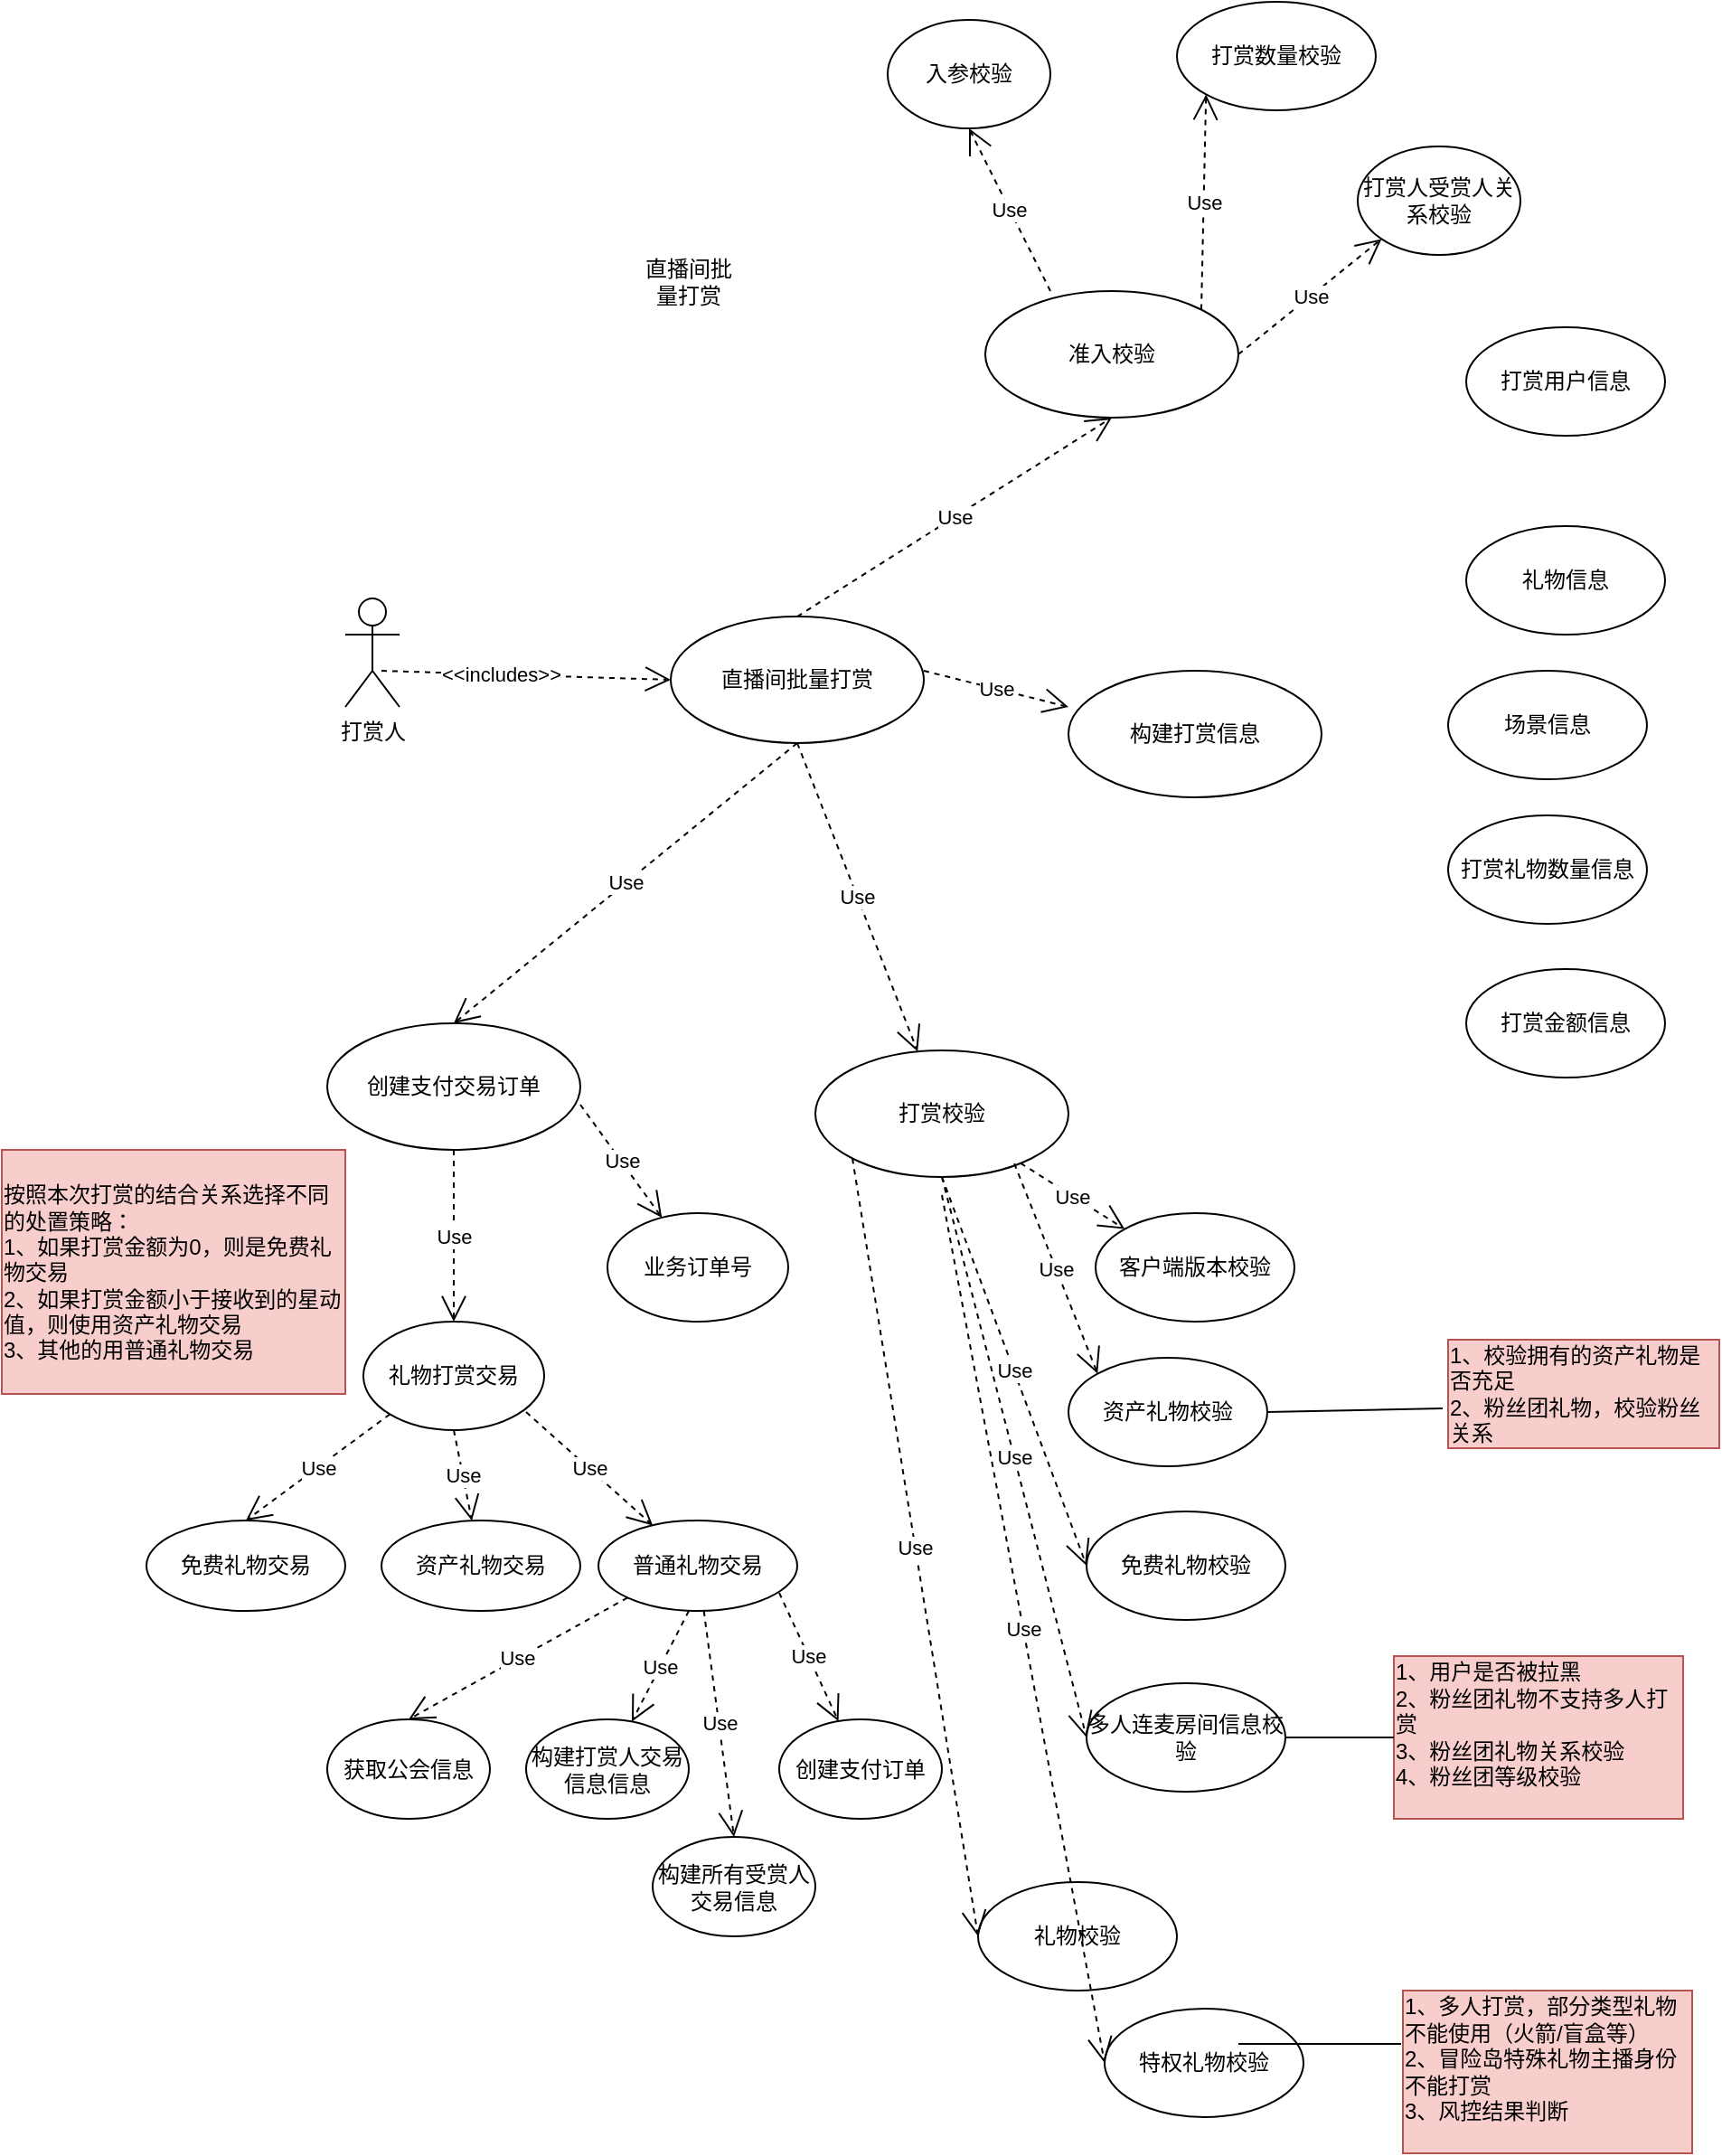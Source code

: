 <mxfile version="21.5.2" type="github">
  <diagram name="第 1 页" id="v1P7al8aK8hLHay-3nol">
    <mxGraphModel dx="1781" dy="518" grid="1" gridSize="10" guides="1" tooltips="1" connect="1" arrows="1" fold="1" page="1" pageScale="1" pageWidth="827" pageHeight="1169" math="0" shadow="0">
      <root>
        <mxCell id="0" />
        <mxCell id="1" parent="0" />
        <mxCell id="Yd1JAE73_zPepVWSY1AJ-1" value="直播间批量打赏" style="text;html=1;strokeColor=none;fillColor=none;align=center;verticalAlign=middle;whiteSpace=wrap;rounded=0;" vertex="1" parent="1">
          <mxGeometry x="80" y="160" width="60" height="30" as="geometry" />
        </mxCell>
        <mxCell id="Yd1JAE73_zPepVWSY1AJ-2" value="打赏人" style="shape=umlActor;verticalLabelPosition=bottom;verticalAlign=top;html=1;" vertex="1" parent="1">
          <mxGeometry x="-80" y="350" width="30" height="60" as="geometry" />
        </mxCell>
        <mxCell id="Yd1JAE73_zPepVWSY1AJ-3" value="准入校验" style="ellipse;whiteSpace=wrap;html=1;" vertex="1" parent="1">
          <mxGeometry x="274" y="180" width="140" height="70" as="geometry" />
        </mxCell>
        <mxCell id="Yd1JAE73_zPepVWSY1AJ-4" value="入参校验" style="ellipse;whiteSpace=wrap;html=1;" vertex="1" parent="1">
          <mxGeometry x="220" y="30" width="90" height="60" as="geometry" />
        </mxCell>
        <mxCell id="Yd1JAE73_zPepVWSY1AJ-5" value="打赏数量校验" style="ellipse;whiteSpace=wrap;html=1;" vertex="1" parent="1">
          <mxGeometry x="380" y="20" width="110" height="60" as="geometry" />
        </mxCell>
        <mxCell id="Yd1JAE73_zPepVWSY1AJ-8" value="打赏人受赏人关系校验" style="ellipse;whiteSpace=wrap;html=1;" vertex="1" parent="1">
          <mxGeometry x="480" y="100" width="90" height="60" as="geometry" />
        </mxCell>
        <mxCell id="Yd1JAE73_zPepVWSY1AJ-9" value="&amp;lt;&amp;lt;includes&amp;gt;&amp;gt;" style="endArrow=open;endSize=12;dashed=1;html=1;rounded=0;exitX=0.667;exitY=0.667;exitDx=0;exitDy=0;exitPerimeter=0;entryX=0;entryY=0.5;entryDx=0;entryDy=0;" edge="1" parent="1" source="Yd1JAE73_zPepVWSY1AJ-2" target="Yd1JAE73_zPepVWSY1AJ-21">
          <mxGeometry x="-0.176" width="160" relative="1" as="geometry">
            <mxPoint x="190" y="380" as="sourcePoint" />
            <mxPoint x="160" y="390" as="targetPoint" />
            <mxPoint as="offset" />
          </mxGeometry>
        </mxCell>
        <mxCell id="Yd1JAE73_zPepVWSY1AJ-12" value="Use" style="endArrow=open;endSize=12;dashed=1;html=1;rounded=0;entryX=0.5;entryY=1;entryDx=0;entryDy=0;" edge="1" parent="1" target="Yd1JAE73_zPepVWSY1AJ-4">
          <mxGeometry width="160" relative="1" as="geometry">
            <mxPoint x="310" y="180" as="sourcePoint" />
            <mxPoint x="470" y="180" as="targetPoint" />
          </mxGeometry>
        </mxCell>
        <mxCell id="Yd1JAE73_zPepVWSY1AJ-13" value="Use" style="endArrow=open;endSize=12;dashed=1;html=1;rounded=0;exitX=1;exitY=0;exitDx=0;exitDy=0;entryX=0;entryY=1;entryDx=0;entryDy=0;" edge="1" parent="1" source="Yd1JAE73_zPepVWSY1AJ-3" target="Yd1JAE73_zPepVWSY1AJ-5">
          <mxGeometry width="160" relative="1" as="geometry">
            <mxPoint x="340" y="100" as="sourcePoint" />
            <mxPoint x="420" y="80" as="targetPoint" />
          </mxGeometry>
        </mxCell>
        <mxCell id="Yd1JAE73_zPepVWSY1AJ-14" value="Use" style="endArrow=open;endSize=12;dashed=1;html=1;rounded=0;entryX=0;entryY=1;entryDx=0;entryDy=0;exitX=1;exitY=0.5;exitDx=0;exitDy=0;" edge="1" parent="1" source="Yd1JAE73_zPepVWSY1AJ-3" target="Yd1JAE73_zPepVWSY1AJ-8">
          <mxGeometry width="160" relative="1" as="geometry">
            <mxPoint x="380" y="220" as="sourcePoint" />
            <mxPoint x="540" y="220" as="targetPoint" />
          </mxGeometry>
        </mxCell>
        <mxCell id="Yd1JAE73_zPepVWSY1AJ-15" value="构建打赏信息" style="ellipse;whiteSpace=wrap;html=1;" vertex="1" parent="1">
          <mxGeometry x="320" y="390" width="140" height="70" as="geometry" />
        </mxCell>
        <mxCell id="Yd1JAE73_zPepVWSY1AJ-16" value="打赏用户信息" style="ellipse;whiteSpace=wrap;html=1;" vertex="1" parent="1">
          <mxGeometry x="540" y="200" width="110" height="60" as="geometry" />
        </mxCell>
        <mxCell id="Yd1JAE73_zPepVWSY1AJ-17" value="礼物信息" style="ellipse;whiteSpace=wrap;html=1;" vertex="1" parent="1">
          <mxGeometry x="540" y="310" width="110" height="60" as="geometry" />
        </mxCell>
        <mxCell id="Yd1JAE73_zPepVWSY1AJ-18" value="场景信息" style="ellipse;whiteSpace=wrap;html=1;" vertex="1" parent="1">
          <mxGeometry x="530" y="390" width="110" height="60" as="geometry" />
        </mxCell>
        <mxCell id="Yd1JAE73_zPepVWSY1AJ-19" value="打赏礼物数量信息" style="ellipse;whiteSpace=wrap;html=1;" vertex="1" parent="1">
          <mxGeometry x="530" y="470" width="110" height="60" as="geometry" />
        </mxCell>
        <mxCell id="Yd1JAE73_zPepVWSY1AJ-20" value="打赏金额信息" style="ellipse;whiteSpace=wrap;html=1;" vertex="1" parent="1">
          <mxGeometry x="540" y="555" width="110" height="60" as="geometry" />
        </mxCell>
        <mxCell id="Yd1JAE73_zPepVWSY1AJ-21" value="直播间批量打赏" style="ellipse;whiteSpace=wrap;html=1;" vertex="1" parent="1">
          <mxGeometry x="100" y="360" width="140" height="70" as="geometry" />
        </mxCell>
        <mxCell id="Yd1JAE73_zPepVWSY1AJ-23" value="打赏校验" style="ellipse;whiteSpace=wrap;html=1;" vertex="1" parent="1">
          <mxGeometry x="180" y="600" width="140" height="70" as="geometry" />
        </mxCell>
        <mxCell id="Yd1JAE73_zPepVWSY1AJ-24" value="Use" style="endArrow=open;endSize=12;dashed=1;html=1;rounded=0;entryX=0.5;entryY=1;entryDx=0;entryDy=0;exitX=0.5;exitY=0;exitDx=0;exitDy=0;" edge="1" parent="1" source="Yd1JAE73_zPepVWSY1AJ-21" target="Yd1JAE73_zPepVWSY1AJ-3">
          <mxGeometry width="160" relative="1" as="geometry">
            <mxPoint x="180" y="330" as="sourcePoint" />
            <mxPoint x="330" y="360" as="targetPoint" />
          </mxGeometry>
        </mxCell>
        <mxCell id="Yd1JAE73_zPepVWSY1AJ-25" value="Use" style="endArrow=open;endSize=12;dashed=1;html=1;rounded=0;exitX=0.5;exitY=1;exitDx=0;exitDy=0;" edge="1" parent="1" source="Yd1JAE73_zPepVWSY1AJ-21" target="Yd1JAE73_zPepVWSY1AJ-23">
          <mxGeometry width="160" relative="1" as="geometry">
            <mxPoint x="240" y="380" as="sourcePoint" />
            <mxPoint x="400" y="380" as="targetPoint" />
          </mxGeometry>
        </mxCell>
        <mxCell id="Yd1JAE73_zPepVWSY1AJ-26" value="Use" style="endArrow=open;endSize=12;dashed=1;html=1;rounded=0;entryX=0;entryY=0.286;entryDx=0;entryDy=0;entryPerimeter=0;" edge="1" parent="1" target="Yd1JAE73_zPepVWSY1AJ-15">
          <mxGeometry width="160" relative="1" as="geometry">
            <mxPoint x="240" y="390" as="sourcePoint" />
            <mxPoint x="400" y="390" as="targetPoint" />
          </mxGeometry>
        </mxCell>
        <mxCell id="Yd1JAE73_zPepVWSY1AJ-27" value="客户端版本校验" style="ellipse;whiteSpace=wrap;html=1;" vertex="1" parent="1">
          <mxGeometry x="335" y="690" width="110" height="60" as="geometry" />
        </mxCell>
        <mxCell id="Yd1JAE73_zPepVWSY1AJ-28" value="资产礼物校验" style="ellipse;whiteSpace=wrap;html=1;" vertex="1" parent="1">
          <mxGeometry x="320" y="770" width="110" height="60" as="geometry" />
        </mxCell>
        <mxCell id="Yd1JAE73_zPepVWSY1AJ-29" value="&lt;div style=&quot;text-align: left;&quot;&gt;&lt;span style=&quot;background-color: initial;&quot;&gt;1、校验拥有的资产礼物是否充足&lt;/span&gt;&lt;/div&gt;&lt;div style=&quot;text-align: left;&quot;&gt;&lt;span style=&quot;background-color: initial;&quot;&gt;2、粉丝团礼物，校验粉丝关系&lt;/span&gt;&lt;/div&gt;" style="text;html=1;strokeColor=#b85450;fillColor=#f8cecc;align=center;verticalAlign=middle;whiteSpace=wrap;rounded=0;" vertex="1" parent="1">
          <mxGeometry x="530" y="760" width="150" height="60" as="geometry" />
        </mxCell>
        <mxCell id="Yd1JAE73_zPepVWSY1AJ-30" value="" style="endArrow=none;html=1;rounded=0;entryX=-0.02;entryY=0.633;entryDx=0;entryDy=0;entryPerimeter=0;exitX=1;exitY=0.5;exitDx=0;exitDy=0;" edge="1" parent="1" source="Yd1JAE73_zPepVWSY1AJ-28" target="Yd1JAE73_zPepVWSY1AJ-29">
          <mxGeometry width="50" height="50" relative="1" as="geometry">
            <mxPoint x="410" y="798" as="sourcePoint" />
            <mxPoint x="450" y="750" as="targetPoint" />
          </mxGeometry>
        </mxCell>
        <mxCell id="Yd1JAE73_zPepVWSY1AJ-31" value="免费礼物校验" style="ellipse;whiteSpace=wrap;html=1;" vertex="1" parent="1">
          <mxGeometry x="330" y="855" width="110" height="60" as="geometry" />
        </mxCell>
        <mxCell id="Yd1JAE73_zPepVWSY1AJ-32" value="多人连麦房间信息校验" style="ellipse;whiteSpace=wrap;html=1;" vertex="1" parent="1">
          <mxGeometry x="330" y="950" width="110" height="60" as="geometry" />
        </mxCell>
        <mxCell id="Yd1JAE73_zPepVWSY1AJ-33" value="&lt;div style=&quot;text-align: left;&quot;&gt;&lt;span style=&quot;background-color: initial;&quot;&gt;1、用户是否被拉黑&lt;/span&gt;&lt;/div&gt;&lt;div style=&quot;text-align: left;&quot;&gt;&lt;span style=&quot;background-color: initial;&quot;&gt;2、粉丝团礼物不支持多人打赏&lt;/span&gt;&lt;/div&gt;&lt;div style=&quot;text-align: left;&quot;&gt;&lt;span style=&quot;background-color: initial;&quot;&gt;3、粉丝团礼物关系校验&lt;/span&gt;&lt;/div&gt;&lt;div style=&quot;text-align: left;&quot;&gt;&lt;span style=&quot;background-color: initial;&quot;&gt;4、粉丝团等级校验&lt;/span&gt;&lt;/div&gt;&lt;div style=&quot;text-align: left;&quot;&gt;&lt;span style=&quot;background-color: initial;&quot;&gt;&lt;br&gt;&lt;/span&gt;&lt;/div&gt;" style="text;html=1;strokeColor=#b85450;fillColor=#f8cecc;align=center;verticalAlign=middle;whiteSpace=wrap;rounded=0;" vertex="1" parent="1">
          <mxGeometry x="500" y="935" width="160" height="90" as="geometry" />
        </mxCell>
        <mxCell id="Yd1JAE73_zPepVWSY1AJ-34" value="" style="endArrow=none;html=1;rounded=0;entryX=0;entryY=0.5;entryDx=0;entryDy=0;exitX=1;exitY=0.5;exitDx=0;exitDy=0;" edge="1" parent="1" source="Yd1JAE73_zPepVWSY1AJ-32" target="Yd1JAE73_zPepVWSY1AJ-33">
          <mxGeometry width="50" height="50" relative="1" as="geometry">
            <mxPoint x="390" y="980" as="sourcePoint" />
            <mxPoint x="440" y="930" as="targetPoint" />
          </mxGeometry>
        </mxCell>
        <mxCell id="Yd1JAE73_zPepVWSY1AJ-35" value="礼物校验" style="ellipse;whiteSpace=wrap;html=1;" vertex="1" parent="1">
          <mxGeometry x="270" y="1060" width="110" height="60" as="geometry" />
        </mxCell>
        <mxCell id="Yd1JAE73_zPepVWSY1AJ-36" value="&lt;div style=&quot;text-align: left;&quot;&gt;&lt;span style=&quot;background-color: initial;&quot;&gt;1、多人打赏，部分类型礼物不能使用（火箭/盲盒等）&lt;/span&gt;&lt;/div&gt;&lt;div style=&quot;text-align: left;&quot;&gt;&lt;span style=&quot;background-color: initial;&quot;&gt;2、冒险岛特殊礼物主播身份不能打赏&lt;/span&gt;&lt;/div&gt;&lt;div style=&quot;text-align: left;&quot;&gt;&lt;span style=&quot;background-color: initial;&quot;&gt;3、风控结果判断&lt;/span&gt;&lt;/div&gt;&lt;div style=&quot;text-align: left;&quot;&gt;&lt;span style=&quot;background-color: initial;&quot;&gt;&lt;br&gt;&lt;/span&gt;&lt;/div&gt;" style="text;html=1;strokeColor=#b85450;fillColor=#f8cecc;align=center;verticalAlign=middle;whiteSpace=wrap;rounded=0;" vertex="1" parent="1">
          <mxGeometry x="505" y="1120" width="160" height="90" as="geometry" />
        </mxCell>
        <mxCell id="Yd1JAE73_zPepVWSY1AJ-37" value="特权礼物校验" style="ellipse;whiteSpace=wrap;html=1;" vertex="1" parent="1">
          <mxGeometry x="340" y="1130" width="110" height="60" as="geometry" />
        </mxCell>
        <mxCell id="Yd1JAE73_zPepVWSY1AJ-38" value="创建支付交易订单" style="ellipse;whiteSpace=wrap;html=1;" vertex="1" parent="1">
          <mxGeometry x="-90" y="585" width="140" height="70" as="geometry" />
        </mxCell>
        <mxCell id="Yd1JAE73_zPepVWSY1AJ-39" value="业务订单号" style="ellipse;whiteSpace=wrap;html=1;" vertex="1" parent="1">
          <mxGeometry x="65" y="690" width="100" height="60" as="geometry" />
        </mxCell>
        <mxCell id="Yd1JAE73_zPepVWSY1AJ-40" value="礼物打赏交易" style="ellipse;whiteSpace=wrap;html=1;" vertex="1" parent="1">
          <mxGeometry x="-70" y="750" width="100" height="60" as="geometry" />
        </mxCell>
        <mxCell id="Yd1JAE73_zPepVWSY1AJ-41" value="免费礼物交易" style="ellipse;whiteSpace=wrap;html=1;" vertex="1" parent="1">
          <mxGeometry x="-190" y="860" width="110" height="50" as="geometry" />
        </mxCell>
        <mxCell id="Yd1JAE73_zPepVWSY1AJ-42" value="普通礼物交易" style="ellipse;whiteSpace=wrap;html=1;" vertex="1" parent="1">
          <mxGeometry x="60" y="860" width="110" height="50" as="geometry" />
        </mxCell>
        <mxCell id="Yd1JAE73_zPepVWSY1AJ-43" value="资产礼物交易" style="ellipse;whiteSpace=wrap;html=1;" vertex="1" parent="1">
          <mxGeometry x="-60" y="860" width="110" height="50" as="geometry" />
        </mxCell>
        <mxCell id="Yd1JAE73_zPepVWSY1AJ-44" value="&lt;div style=&quot;text-align: left;&quot;&gt;按照本次打赏的结合关系选择不同的处置策略：&lt;br&gt;1、如果打赏金额为0，则是免费礼物交易&lt;/div&gt;&lt;div style=&quot;text-align: left;&quot;&gt;2、如果打赏金额小于接收到的星动值，则使用资产礼物交易&lt;/div&gt;&lt;div style=&quot;text-align: left;&quot;&gt;3、其他的用普通礼物交易&lt;/div&gt;" style="text;html=1;strokeColor=#b85450;fillColor=#f8cecc;align=center;verticalAlign=middle;whiteSpace=wrap;rounded=0;" vertex="1" parent="1">
          <mxGeometry x="-270" y="655" width="190" height="135" as="geometry" />
        </mxCell>
        <mxCell id="Yd1JAE73_zPepVWSY1AJ-45" value="获取公会信息" style="ellipse;whiteSpace=wrap;html=1;" vertex="1" parent="1">
          <mxGeometry x="-90" y="970" width="90" height="55" as="geometry" />
        </mxCell>
        <mxCell id="Yd1JAE73_zPepVWSY1AJ-46" value="构建打赏人交易信息信息" style="ellipse;whiteSpace=wrap;html=1;" vertex="1" parent="1">
          <mxGeometry x="20" y="970" width="90" height="55" as="geometry" />
        </mxCell>
        <mxCell id="Yd1JAE73_zPepVWSY1AJ-47" value="构建所有受赏人交易信息" style="ellipse;whiteSpace=wrap;html=1;" vertex="1" parent="1">
          <mxGeometry x="90" y="1035" width="90" height="55" as="geometry" />
        </mxCell>
        <mxCell id="Yd1JAE73_zPepVWSY1AJ-48" value="创建支付订单" style="ellipse;whiteSpace=wrap;html=1;" vertex="1" parent="1">
          <mxGeometry x="160" y="970" width="90" height="55" as="geometry" />
        </mxCell>
        <mxCell id="Yd1JAE73_zPepVWSY1AJ-49" value="Use" style="endArrow=open;endSize=12;dashed=1;html=1;rounded=0;entryX=0.5;entryY=0;entryDx=0;entryDy=0;" edge="1" parent="1" target="Yd1JAE73_zPepVWSY1AJ-38">
          <mxGeometry width="160" relative="1" as="geometry">
            <mxPoint x="170" y="430" as="sourcePoint" />
            <mxPoint x="330" y="430" as="targetPoint" />
          </mxGeometry>
        </mxCell>
        <mxCell id="Yd1JAE73_zPepVWSY1AJ-50" value="Use" style="endArrow=open;endSize=12;dashed=1;html=1;rounded=0;exitX=0.5;exitY=1;exitDx=0;exitDy=0;" edge="1" parent="1" source="Yd1JAE73_zPepVWSY1AJ-38" target="Yd1JAE73_zPepVWSY1AJ-40">
          <mxGeometry width="160" relative="1" as="geometry">
            <mxPoint x="-70" y="640" as="sourcePoint" />
            <mxPoint x="90" y="640" as="targetPoint" />
          </mxGeometry>
        </mxCell>
        <mxCell id="Yd1JAE73_zPepVWSY1AJ-51" value="Use" style="endArrow=open;endSize=12;dashed=1;html=1;rounded=0;" edge="1" parent="1" target="Yd1JAE73_zPepVWSY1AJ-39">
          <mxGeometry width="160" relative="1" as="geometry">
            <mxPoint x="50" y="630" as="sourcePoint" />
            <mxPoint x="210" y="630" as="targetPoint" />
          </mxGeometry>
        </mxCell>
        <mxCell id="Yd1JAE73_zPepVWSY1AJ-52" value="Use" style="endArrow=open;endSize=12;dashed=1;html=1;rounded=0;entryX=0.5;entryY=0;entryDx=0;entryDy=0;exitX=0;exitY=1;exitDx=0;exitDy=0;" edge="1" parent="1" source="Yd1JAE73_zPepVWSY1AJ-40" target="Yd1JAE73_zPepVWSY1AJ-41">
          <mxGeometry width="160" relative="1" as="geometry">
            <mxPoint x="-70" y="810" as="sourcePoint" />
            <mxPoint x="110" y="790" as="targetPoint" />
          </mxGeometry>
        </mxCell>
        <mxCell id="Yd1JAE73_zPepVWSY1AJ-53" value="Use" style="endArrow=open;endSize=12;dashed=1;html=1;rounded=0;" edge="1" parent="1" target="Yd1JAE73_zPepVWSY1AJ-43">
          <mxGeometry width="160" relative="1" as="geometry">
            <mxPoint x="-20" y="810" as="sourcePoint" />
            <mxPoint x="140" y="810" as="targetPoint" />
          </mxGeometry>
        </mxCell>
        <mxCell id="Yd1JAE73_zPepVWSY1AJ-54" value="Use" style="endArrow=open;endSize=12;dashed=1;html=1;rounded=0;" edge="1" parent="1" target="Yd1JAE73_zPepVWSY1AJ-42">
          <mxGeometry width="160" relative="1" as="geometry">
            <mxPoint x="20" y="800" as="sourcePoint" />
            <mxPoint x="180" y="800" as="targetPoint" />
          </mxGeometry>
        </mxCell>
        <mxCell id="Yd1JAE73_zPepVWSY1AJ-57" value="Use" style="endArrow=open;endSize=12;dashed=1;html=1;rounded=0;entryX=0.5;entryY=0;entryDx=0;entryDy=0;exitX=0;exitY=1;exitDx=0;exitDy=0;" edge="1" parent="1" source="Yd1JAE73_zPepVWSY1AJ-42" target="Yd1JAE73_zPepVWSY1AJ-45">
          <mxGeometry width="160" relative="1" as="geometry">
            <mxPoint x="80" y="900" as="sourcePoint" />
            <mxPoint x="240" y="900" as="targetPoint" />
          </mxGeometry>
        </mxCell>
        <mxCell id="Yd1JAE73_zPepVWSY1AJ-58" value="Use" style="endArrow=open;endSize=12;dashed=1;html=1;rounded=0;" edge="1" parent="1" target="Yd1JAE73_zPepVWSY1AJ-46">
          <mxGeometry width="160" relative="1" as="geometry">
            <mxPoint x="110" y="910" as="sourcePoint" />
            <mxPoint x="270" y="910" as="targetPoint" />
          </mxGeometry>
        </mxCell>
        <mxCell id="Yd1JAE73_zPepVWSY1AJ-59" value="Use" style="endArrow=open;endSize=12;dashed=1;html=1;rounded=0;" edge="1" parent="1" target="Yd1JAE73_zPepVWSY1AJ-48">
          <mxGeometry width="160" relative="1" as="geometry">
            <mxPoint x="160" y="900" as="sourcePoint" />
            <mxPoint x="320" y="900" as="targetPoint" />
          </mxGeometry>
        </mxCell>
        <mxCell id="Yd1JAE73_zPepVWSY1AJ-60" value="Use" style="endArrow=open;endSize=12;dashed=1;html=1;rounded=0;entryX=0.5;entryY=0;entryDx=0;entryDy=0;" edge="1" parent="1" source="Yd1JAE73_zPepVWSY1AJ-42" target="Yd1JAE73_zPepVWSY1AJ-47">
          <mxGeometry width="160" relative="1" as="geometry">
            <mxPoint x="115" y="910" as="sourcePoint" />
            <mxPoint x="115" y="1070" as="targetPoint" />
          </mxGeometry>
        </mxCell>
        <mxCell id="Yd1JAE73_zPepVWSY1AJ-62" value="" style="endArrow=none;html=1;rounded=0;entryX=0;entryY=0.5;entryDx=0;entryDy=0;exitX=1;exitY=0.5;exitDx=0;exitDy=0;" edge="1" parent="1">
          <mxGeometry width="50" height="50" relative="1" as="geometry">
            <mxPoint x="414" y="1149.5" as="sourcePoint" />
            <mxPoint x="504" y="1149.5" as="targetPoint" />
          </mxGeometry>
        </mxCell>
        <mxCell id="Yd1JAE73_zPepVWSY1AJ-63" value="Use" style="endArrow=open;endSize=12;dashed=1;html=1;rounded=0;entryX=0;entryY=0;entryDx=0;entryDy=0;" edge="1" parent="1" source="Yd1JAE73_zPepVWSY1AJ-23" target="Yd1JAE73_zPepVWSY1AJ-27">
          <mxGeometry width="160" relative="1" as="geometry">
            <mxPoint x="140" y="799.5" as="sourcePoint" />
            <mxPoint x="300" y="799.5" as="targetPoint" />
          </mxGeometry>
        </mxCell>
        <mxCell id="Yd1JAE73_zPepVWSY1AJ-64" value="Use" style="endArrow=open;endSize=12;dashed=1;html=1;rounded=0;entryX=0;entryY=0;entryDx=0;entryDy=0;exitX=0.786;exitY=0.893;exitDx=0;exitDy=0;exitPerimeter=0;" edge="1" parent="1" source="Yd1JAE73_zPepVWSY1AJ-23" target="Yd1JAE73_zPepVWSY1AJ-28">
          <mxGeometry width="160" relative="1" as="geometry">
            <mxPoint x="304" y="672" as="sourcePoint" />
            <mxPoint x="361" y="709" as="targetPoint" />
          </mxGeometry>
        </mxCell>
        <mxCell id="Yd1JAE73_zPepVWSY1AJ-65" value="Use" style="endArrow=open;endSize=12;dashed=1;html=1;rounded=0;entryX=0;entryY=0.5;entryDx=0;entryDy=0;exitX=0.5;exitY=1;exitDx=0;exitDy=0;" edge="1" parent="1" source="Yd1JAE73_zPepVWSY1AJ-23" target="Yd1JAE73_zPepVWSY1AJ-31">
          <mxGeometry width="160" relative="1" as="geometry">
            <mxPoint x="300" y="673" as="sourcePoint" />
            <mxPoint x="346" y="789" as="targetPoint" />
          </mxGeometry>
        </mxCell>
        <mxCell id="Yd1JAE73_zPepVWSY1AJ-66" value="Use" style="endArrow=open;endSize=12;dashed=1;html=1;rounded=0;exitX=0.5;exitY=1;exitDx=0;exitDy=0;entryX=0;entryY=0.5;entryDx=0;entryDy=0;" edge="1" parent="1" source="Yd1JAE73_zPepVWSY1AJ-23" target="Yd1JAE73_zPepVWSY1AJ-32">
          <mxGeometry width="160" relative="1" as="geometry">
            <mxPoint x="260" y="680" as="sourcePoint" />
            <mxPoint x="250" y="910" as="targetPoint" />
          </mxGeometry>
        </mxCell>
        <mxCell id="Yd1JAE73_zPepVWSY1AJ-67" value="Use" style="endArrow=open;endSize=12;dashed=1;html=1;rounded=0;entryX=0;entryY=0.5;entryDx=0;entryDy=0;exitX=0;exitY=1;exitDx=0;exitDy=0;" edge="1" parent="1" source="Yd1JAE73_zPepVWSY1AJ-23" target="Yd1JAE73_zPepVWSY1AJ-35">
          <mxGeometry width="160" relative="1" as="geometry">
            <mxPoint x="190" y="650" as="sourcePoint" />
            <mxPoint x="330" y="1060" as="targetPoint" />
          </mxGeometry>
        </mxCell>
        <mxCell id="Yd1JAE73_zPepVWSY1AJ-68" value="Use" style="endArrow=open;endSize=12;dashed=1;html=1;rounded=0;entryX=0;entryY=0.5;entryDx=0;entryDy=0;" edge="1" parent="1" target="Yd1JAE73_zPepVWSY1AJ-37">
          <mxGeometry width="160" relative="1" as="geometry">
            <mxPoint x="250" y="680" as="sourcePoint" />
            <mxPoint x="310" y="830" as="targetPoint" />
          </mxGeometry>
        </mxCell>
      </root>
    </mxGraphModel>
  </diagram>
</mxfile>

